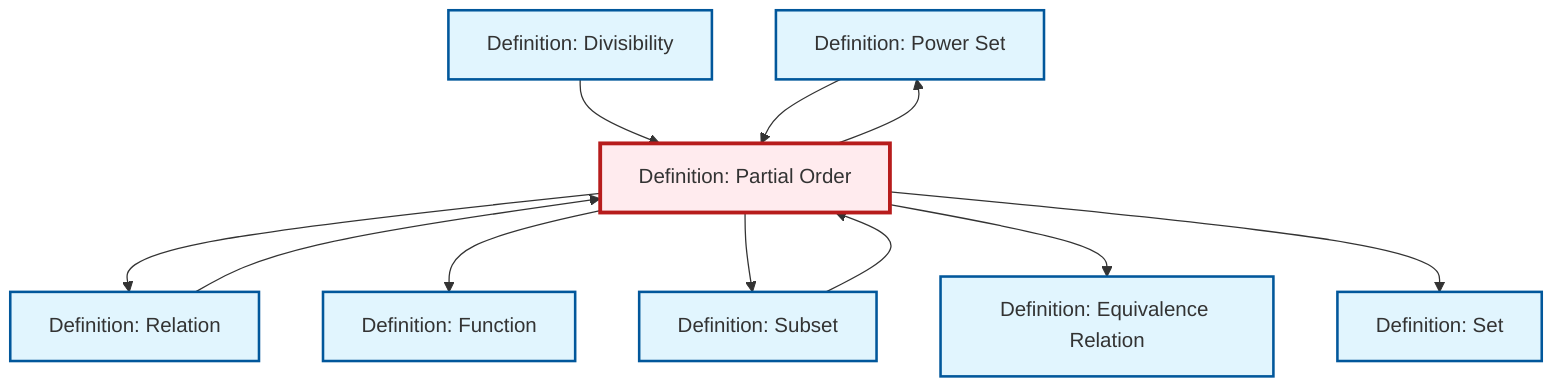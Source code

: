 graph TD
    classDef definition fill:#e1f5fe,stroke:#01579b,stroke-width:2px
    classDef theorem fill:#f3e5f5,stroke:#4a148c,stroke-width:2px
    classDef axiom fill:#fff3e0,stroke:#e65100,stroke-width:2px
    classDef example fill:#e8f5e9,stroke:#1b5e20,stroke-width:2px
    classDef current fill:#ffebee,stroke:#b71c1c,stroke-width:3px
    def-power-set["Definition: Power Set"]:::definition
    def-divisibility["Definition: Divisibility"]:::definition
    def-partial-order["Definition: Partial Order"]:::definition
    def-relation["Definition: Relation"]:::definition
    def-equivalence-relation["Definition: Equivalence Relation"]:::definition
    def-subset["Definition: Subset"]:::definition
    def-set["Definition: Set"]:::definition
    def-function["Definition: Function"]:::definition
    def-partial-order --> def-relation
    def-relation --> def-partial-order
    def-subset --> def-partial-order
    def-partial-order --> def-function
    def-partial-order --> def-subset
    def-partial-order --> def-equivalence-relation
    def-partial-order --> def-set
    def-partial-order --> def-power-set
    def-divisibility --> def-partial-order
    def-power-set --> def-partial-order
    class def-partial-order current